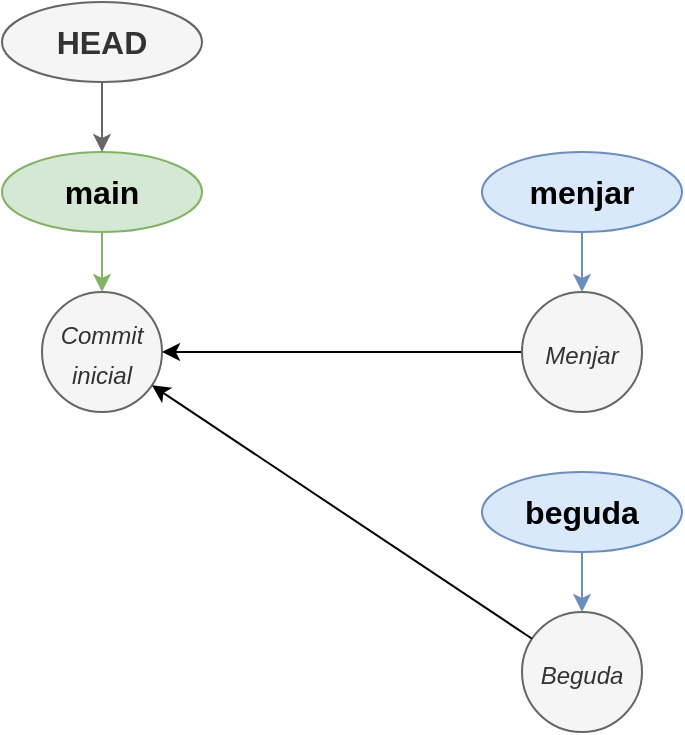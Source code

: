 <mxfile version="24.8.2">
  <diagram name="Pàgina-1" id="mhbHxmUa4zc_a_H4eHv1">
    <mxGraphModel dx="1247" dy="1146" grid="1" gridSize="10" guides="1" tooltips="1" connect="1" arrows="1" fold="1" page="1" pageScale="1" pageWidth="827" pageHeight="1169" math="0" shadow="0">
      <root>
        <mxCell id="0" />
        <mxCell id="1" parent="0" />
        <mxCell id="icc5MLtJjFc-4boV4KYr-1" value="&lt;i style=&quot;font-size: 16px;&quot;&gt;&lt;font style=&quot;font-size: 12px;&quot;&gt;Commit inicial&lt;/font&gt;&lt;/i&gt;" style="ellipse;whiteSpace=wrap;html=1;fillColor=#f5f5f5;fontColor=#333333;strokeColor=#666666;" vertex="1" parent="1">
          <mxGeometry x="1050" y="685" width="60" height="60" as="geometry" />
        </mxCell>
        <mxCell id="icc5MLtJjFc-4boV4KYr-2" style="rounded=0;orthogonalLoop=1;jettySize=auto;html=1;" edge="1" parent="1" source="icc5MLtJjFc-4boV4KYr-3" target="icc5MLtJjFc-4boV4KYr-1">
          <mxGeometry relative="1" as="geometry" />
        </mxCell>
        <mxCell id="icc5MLtJjFc-4boV4KYr-3" value="&lt;i style=&quot;font-size: 16px;&quot;&gt;&lt;font style=&quot;font-size: 12px;&quot;&gt;Menjar&lt;/font&gt;&lt;/i&gt;" style="ellipse;whiteSpace=wrap;html=1;fillColor=#f5f5f5;fontColor=#333333;strokeColor=#666666;" vertex="1" parent="1">
          <mxGeometry x="1290" y="685" width="60" height="60" as="geometry" />
        </mxCell>
        <mxCell id="icc5MLtJjFc-4boV4KYr-4" style="rounded=0;orthogonalLoop=1;jettySize=auto;html=1;exitX=0.5;exitY=1;exitDx=0;exitDy=0;fillColor=#dae8fc;strokeColor=#6c8ebf;" edge="1" parent="1" source="icc5MLtJjFc-4boV4KYr-5" target="icc5MLtJjFc-4boV4KYr-3">
          <mxGeometry relative="1" as="geometry">
            <mxPoint x="1279" y="705" as="targetPoint" />
          </mxGeometry>
        </mxCell>
        <mxCell id="icc5MLtJjFc-4boV4KYr-5" value="menjar" style="ellipse;whiteSpace=wrap;html=1;fillColor=#dae8fc;strokeColor=#6c8ebf;fontSize=16;fontStyle=1" vertex="1" parent="1">
          <mxGeometry x="1270" y="615" width="100" height="40" as="geometry" />
        </mxCell>
        <mxCell id="icc5MLtJjFc-4boV4KYr-6" value="&lt;i style=&quot;font-size: 16px;&quot;&gt;&lt;font style=&quot;font-size: 12px;&quot;&gt;Beguda&lt;/font&gt;&lt;/i&gt;" style="ellipse;whiteSpace=wrap;html=1;fillColor=#f5f5f5;fontColor=#333333;strokeColor=#666666;" vertex="1" parent="1">
          <mxGeometry x="1290" y="845" width="60" height="60" as="geometry" />
        </mxCell>
        <mxCell id="icc5MLtJjFc-4boV4KYr-7" style="rounded=0;orthogonalLoop=1;jettySize=auto;html=1;exitX=0.5;exitY=1;exitDx=0;exitDy=0;fillColor=#dae8fc;strokeColor=#6c8ebf;" edge="1" parent="1" source="icc5MLtJjFc-4boV4KYr-8" target="icc5MLtJjFc-4boV4KYr-6">
          <mxGeometry relative="1" as="geometry">
            <mxPoint x="1239" y="850" as="targetPoint" />
          </mxGeometry>
        </mxCell>
        <mxCell id="icc5MLtJjFc-4boV4KYr-8" value="beguda" style="ellipse;whiteSpace=wrap;html=1;fillColor=#dae8fc;strokeColor=#6c8ebf;fontSize=16;fontStyle=1" vertex="1" parent="1">
          <mxGeometry x="1270" y="775" width="100" height="40" as="geometry" />
        </mxCell>
        <mxCell id="icc5MLtJjFc-4boV4KYr-9" style="rounded=0;orthogonalLoop=1;jettySize=auto;html=1;" edge="1" parent="1" source="icc5MLtJjFc-4boV4KYr-6" target="icc5MLtJjFc-4boV4KYr-1">
          <mxGeometry relative="1" as="geometry">
            <mxPoint x="1325" y="663.5" as="sourcePoint" />
            <mxPoint x="1177" y="806.5" as="targetPoint" />
          </mxGeometry>
        </mxCell>
        <mxCell id="icc5MLtJjFc-4boV4KYr-10" style="rounded=0;orthogonalLoop=1;jettySize=auto;html=1;exitX=0.5;exitY=1;exitDx=0;exitDy=0;fillColor=#d5e8d4;strokeColor=#82b366;" edge="1" parent="1" source="icc5MLtJjFc-4boV4KYr-11" target="icc5MLtJjFc-4boV4KYr-1">
          <mxGeometry relative="1" as="geometry">
            <mxPoint x="1555" y="685" as="targetPoint" />
          </mxGeometry>
        </mxCell>
        <mxCell id="icc5MLtJjFc-4boV4KYr-11" value="main" style="ellipse;whiteSpace=wrap;html=1;fillColor=#d5e8d4;strokeColor=#82b366;fontSize=16;fontStyle=1" vertex="1" parent="1">
          <mxGeometry x="1030" y="615" width="100" height="40" as="geometry" />
        </mxCell>
        <mxCell id="icc5MLtJjFc-4boV4KYr-12" style="edgeStyle=orthogonalEdgeStyle;rounded=0;orthogonalLoop=1;jettySize=auto;html=1;exitX=0.5;exitY=1;exitDx=0;exitDy=0;fillColor=#f5f5f5;strokeColor=#666666;" edge="1" parent="1" source="icc5MLtJjFc-4boV4KYr-13" target="icc5MLtJjFc-4boV4KYr-11">
          <mxGeometry relative="1" as="geometry">
            <mxPoint x="1256" y="610" as="targetPoint" />
          </mxGeometry>
        </mxCell>
        <mxCell id="icc5MLtJjFc-4boV4KYr-13" value="HEAD" style="ellipse;whiteSpace=wrap;html=1;fillColor=#f5f5f5;strokeColor=#666666;fontSize=16;fontStyle=1;fontColor=#333333;" vertex="1" parent="1">
          <mxGeometry x="1030" y="540" width="100" height="40" as="geometry" />
        </mxCell>
      </root>
    </mxGraphModel>
  </diagram>
</mxfile>
